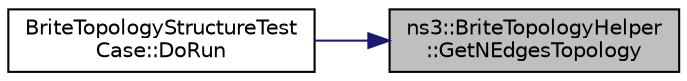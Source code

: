 digraph "ns3::BriteTopologyHelper::GetNEdgesTopology"
{
 // LATEX_PDF_SIZE
  edge [fontname="Helvetica",fontsize="10",labelfontname="Helvetica",labelfontsize="10"];
  node [fontname="Helvetica",fontsize="10",shape=record];
  rankdir="RL";
  Node1 [label="ns3::BriteTopologyHelper\l::GetNEdgesTopology",height=0.2,width=0.4,color="black", fillcolor="grey75", style="filled", fontcolor="black",tooltip="Returns the number of edges created within the topology."];
  Node1 -> Node2 [dir="back",color="midnightblue",fontsize="10",style="solid",fontname="Helvetica"];
  Node2 [label="BriteTopologyStructureTest\lCase::DoRun",height=0.2,width=0.4,color="black", fillcolor="white", style="filled",URL="$class_brite_topology_structure_test_case.html#ac13fcdb7f752c3ae580f473a1a245619",tooltip="Implementation to actually run this TestCase."];
}
